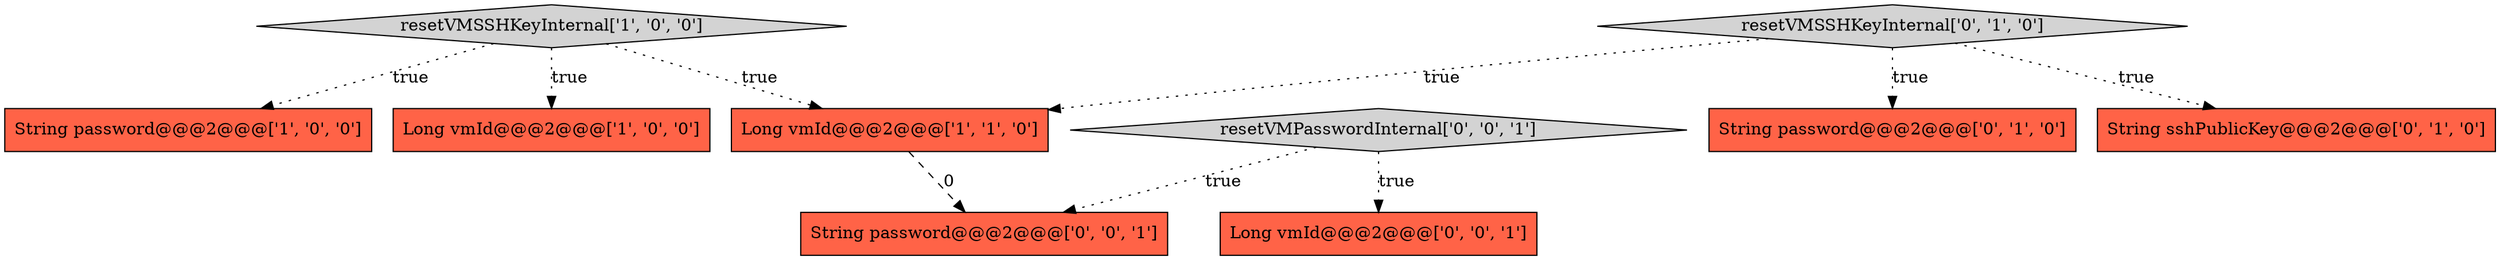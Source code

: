 digraph {
9 [style = filled, label = "String password@@@2@@@['0', '0', '1']", fillcolor = tomato, shape = box image = "AAA0AAABBB3BBB"];
0 [style = filled, label = "String password@@@2@@@['1', '0', '0']", fillcolor = tomato, shape = box image = "AAA0AAABBB1BBB"];
6 [style = filled, label = "String password@@@2@@@['0', '1', '0']", fillcolor = tomato, shape = box image = "AAA0AAABBB2BBB"];
1 [style = filled, label = "resetVMSSHKeyInternal['1', '0', '0']", fillcolor = lightgray, shape = diamond image = "AAA0AAABBB1BBB"];
7 [style = filled, label = "Long vmId@@@2@@@['0', '0', '1']", fillcolor = tomato, shape = box image = "AAA0AAABBB3BBB"];
5 [style = filled, label = "String sshPublicKey@@@2@@@['0', '1', '0']", fillcolor = tomato, shape = box image = "AAA0AAABBB2BBB"];
3 [style = filled, label = "Long vmId@@@2@@@['1', '1', '0']", fillcolor = tomato, shape = box image = "AAA0AAABBB1BBB"];
8 [style = filled, label = "resetVMPasswordInternal['0', '0', '1']", fillcolor = lightgray, shape = diamond image = "AAA0AAABBB3BBB"];
2 [style = filled, label = "Long vmId@@@2@@@['1', '0', '0']", fillcolor = tomato, shape = box image = "AAA0AAABBB1BBB"];
4 [style = filled, label = "resetVMSSHKeyInternal['0', '1', '0']", fillcolor = lightgray, shape = diamond image = "AAA0AAABBB2BBB"];
4->5 [style = dotted, label="true"];
1->2 [style = dotted, label="true"];
1->3 [style = dotted, label="true"];
4->6 [style = dotted, label="true"];
4->3 [style = dotted, label="true"];
8->7 [style = dotted, label="true"];
3->9 [style = dashed, label="0"];
1->0 [style = dotted, label="true"];
8->9 [style = dotted, label="true"];
}
